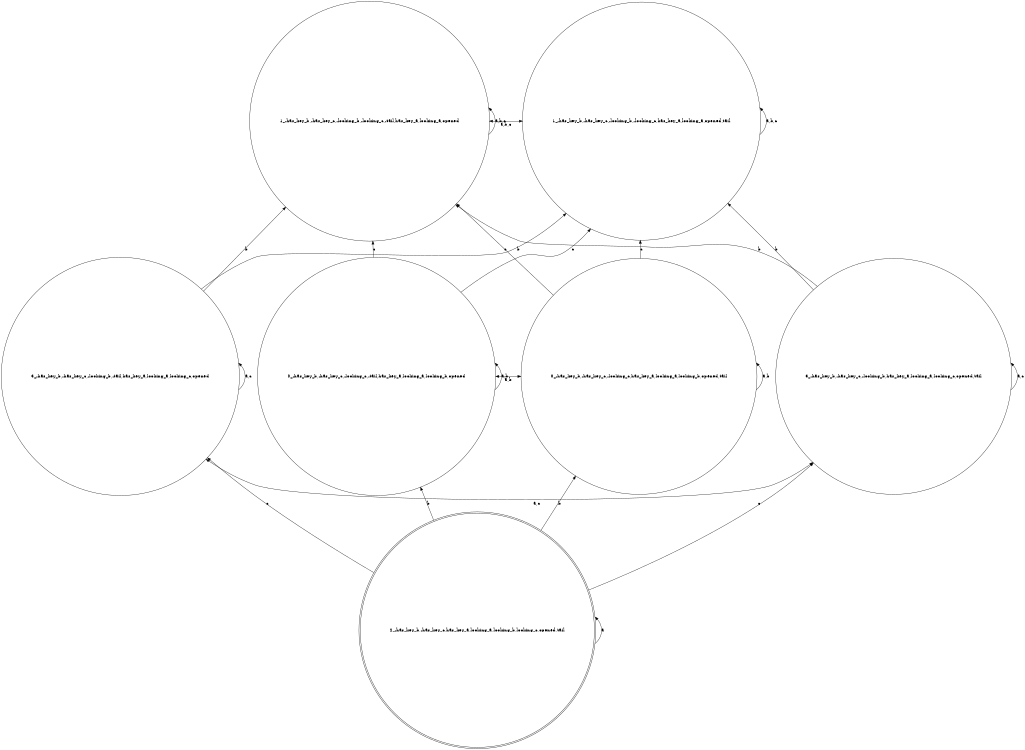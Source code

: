 digraph K_structure{
	rankdir=BT;
	size="8,5"
//WORLDS List:
	node [shape = circle] "0_-has_key_b,-has_key_c,-looking_c,-tail,has_key_a,looking_a,looking_b,opened";// (,-has_key_b,-has_key_c,-looking_c,-tail,has_key_a,looking_a,looking_b,opened)
	node [shape = circle] "1_-has_key_b,-has_key_c,-looking_b,-looking_c,has_key_a,looking_a,opened,tail";// (,-has_key_b,-has_key_c,-looking_b,-looking_c,has_key_a,looking_a,opened,tail)
	node [shape = circle] "0_-has_key_b,-has_key_c,-looking_c,has_key_a,looking_a,looking_b,opened,tail";// (,-has_key_b,-has_key_c,-looking_c,has_key_a,looking_a,looking_b,opened,tail)
	node [shape = doublecircle] "2_-has_key_b,-has_key_c,has_key_a,looking_a,looking_b,looking_c,opened,tail";// (,-has_key_b,-has_key_c,has_key_a,looking_a,looking_b,looking_c,opened,tail)
	node [shape = circle] "3_-has_key_b,-has_key_c,-looking_b,has_key_a,looking_a,looking_c,opened,tail";// (,-has_key_b,-has_key_c,-looking_b,has_key_a,looking_a,looking_c,opened,tail)
	node [shape = circle] "1_-has_key_b,-has_key_c,-looking_b,-looking_c,-tail,has_key_a,looking_a,opened";// (,-has_key_b,-has_key_c,-looking_b,-looking_c,-tail,has_key_a,looking_a,opened)
	node [shape = circle] "3_-has_key_b,-has_key_c,-looking_b,-tail,has_key_a,looking_a,looking_c,opened";// (,-has_key_b,-has_key_c,-looking_b,-tail,has_key_a,looking_a,looking_c,opened)


//RANKS List:
	{rank = same; "1_-has_key_b,-has_key_c,-looking_b,-looking_c,has_key_a,looking_a,opened,tail"; "1_-has_key_b,-has_key_c,-looking_b,-looking_c,-tail,has_key_a,looking_a,opened"; }
	{rank = same; "0_-has_key_b,-has_key_c,-looking_c,-tail,has_key_a,looking_a,looking_b,opened"; "0_-has_key_b,-has_key_c,-looking_c,has_key_a,looking_a,looking_b,opened,tail"; }
	{rank = same; "2_-has_key_b,-has_key_c,has_key_a,looking_a,looking_b,looking_c,opened,tail"; }
	{rank = same; "3_-has_key_b,-has_key_c,-looking_b,has_key_a,looking_a,looking_c,opened,tail"; "3_-has_key_b,-has_key_c,-looking_b,-tail,has_key_a,looking_a,looking_c,opened"; }


//EDGES List:
	"0_-has_key_b,-has_key_c,-looking_c,-tail,has_key_a,looking_a,looking_b,opened" -> "0_-has_key_b,-has_key_c,-looking_c,-tail,has_key_a,looking_a,looking_b,opened" [ label = "a,b" ];
	"0_-has_key_b,-has_key_c,-looking_c,-tail,has_key_a,looking_a,looking_b,opened" -> "1_-has_key_b,-has_key_c,-looking_b,-looking_c,-tail,has_key_a,looking_a,opened" [ label = "c" ];
	"0_-has_key_b,-has_key_c,-looking_c,-tail,has_key_a,looking_a,looking_b,opened" -> "1_-has_key_b,-has_key_c,-looking_b,-looking_c,has_key_a,looking_a,opened,tail" [ label = "c" ];
	"0_-has_key_b,-has_key_c,-looking_c,has_key_a,looking_a,looking_b,opened,tail" -> "0_-has_key_b,-has_key_c,-looking_c,has_key_a,looking_a,looking_b,opened,tail" [ label = "a,b" ];
	"0_-has_key_b,-has_key_c,-looking_c,has_key_a,looking_a,looking_b,opened,tail" -> "1_-has_key_b,-has_key_c,-looking_b,-looking_c,-tail,has_key_a,looking_a,opened" [ label = "c" ];
	"0_-has_key_b,-has_key_c,-looking_c,has_key_a,looking_a,looking_b,opened,tail" -> "1_-has_key_b,-has_key_c,-looking_b,-looking_c,has_key_a,looking_a,opened,tail" [ label = "c" ];
	"1_-has_key_b,-has_key_c,-looking_b,-looking_c,-tail,has_key_a,looking_a,opened" -> "1_-has_key_b,-has_key_c,-looking_b,-looking_c,-tail,has_key_a,looking_a,opened" [ label = "a,b,c" ];
	"1_-has_key_b,-has_key_c,-looking_b,-looking_c,has_key_a,looking_a,opened,tail" -> "1_-has_key_b,-has_key_c,-looking_b,-looking_c,has_key_a,looking_a,opened,tail" [ label = "a,b,c" ];
	"2_-has_key_b,-has_key_c,has_key_a,looking_a,looking_b,looking_c,opened,tail" -> "0_-has_key_b,-has_key_c,-looking_c,-tail,has_key_a,looking_a,looking_b,opened" [ label = "b" ];
	"2_-has_key_b,-has_key_c,has_key_a,looking_a,looking_b,looking_c,opened,tail" -> "0_-has_key_b,-has_key_c,-looking_c,has_key_a,looking_a,looking_b,opened,tail" [ label = "b" ];
	"2_-has_key_b,-has_key_c,has_key_a,looking_a,looking_b,looking_c,opened,tail" -> "2_-has_key_b,-has_key_c,has_key_a,looking_a,looking_b,looking_c,opened,tail" [ label = "a" ];
	"2_-has_key_b,-has_key_c,has_key_a,looking_a,looking_b,looking_c,opened,tail" -> "3_-has_key_b,-has_key_c,-looking_b,-tail,has_key_a,looking_a,looking_c,opened" [ label = "c" ];
	"2_-has_key_b,-has_key_c,has_key_a,looking_a,looking_b,looking_c,opened,tail" -> "3_-has_key_b,-has_key_c,-looking_b,has_key_a,looking_a,looking_c,opened,tail" [ label = "c" ];
	"3_-has_key_b,-has_key_c,-looking_b,-tail,has_key_a,looking_a,looking_c,opened" -> "1_-has_key_b,-has_key_c,-looking_b,-looking_c,-tail,has_key_a,looking_a,opened" [ label = "b" ];
	"3_-has_key_b,-has_key_c,-looking_b,-tail,has_key_a,looking_a,looking_c,opened" -> "1_-has_key_b,-has_key_c,-looking_b,-looking_c,has_key_a,looking_a,opened,tail" [ label = "b" ];
	"3_-has_key_b,-has_key_c,-looking_b,-tail,has_key_a,looking_a,looking_c,opened" -> "3_-has_key_b,-has_key_c,-looking_b,-tail,has_key_a,looking_a,looking_c,opened" [ label = "a,c" ];
	"3_-has_key_b,-has_key_c,-looking_b,has_key_a,looking_a,looking_c,opened,tail" -> "1_-has_key_b,-has_key_c,-looking_b,-looking_c,-tail,has_key_a,looking_a,opened" [ label = "b" ];
	"3_-has_key_b,-has_key_c,-looking_b,has_key_a,looking_a,looking_c,opened,tail" -> "1_-has_key_b,-has_key_c,-looking_b,-looking_c,has_key_a,looking_a,opened,tail" [ label = "b" ];
	"3_-has_key_b,-has_key_c,-looking_b,has_key_a,looking_a,looking_c,opened,tail" -> "3_-has_key_b,-has_key_c,-looking_b,has_key_a,looking_a,looking_c,opened,tail" [ label = "a,c" ];
	"0_-has_key_b,-has_key_c,-looking_c,-tail,has_key_a,looking_a,looking_b,opened" -> "0_-has_key_b,-has_key_c,-looking_c,has_key_a,looking_a,looking_b,opened,tail" [ dir=both label = "a,b" ];
	"1_-has_key_b,-has_key_c,-looking_b,-looking_c,-tail,has_key_a,looking_a,opened" -> "1_-has_key_b,-has_key_c,-looking_b,-looking_c,has_key_a,looking_a,opened,tail" [ dir=both label = "a,b,c" ];
	"3_-has_key_b,-has_key_c,-looking_b,-tail,has_key_a,looking_a,looking_c,opened" -> "3_-has_key_b,-has_key_c,-looking_b,has_key_a,looking_a,looking_c,opened,tail" [ dir=both label = "a,c" ];
}
